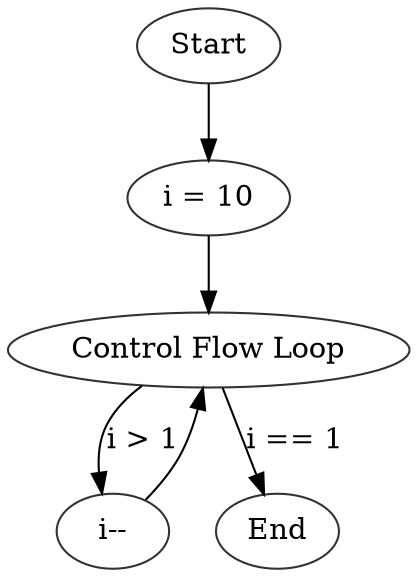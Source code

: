 digraph DecrementingLoop {
node1 [label="Start", color="#2e3436"]
node3 [label="i = 10", color="#2e3436"]
node4 [label="Control Flow\ Loop", color="#2e3436"]
node5 [label="i--", color="#2e3436"]
node2 [label="End", color="#2e3436"]

node1 -> node3
node3 -> node4
node4 -> node5 [label="i > 1"]
node4 -> node2 [label="i == 1"]
node5 -> node4
}
